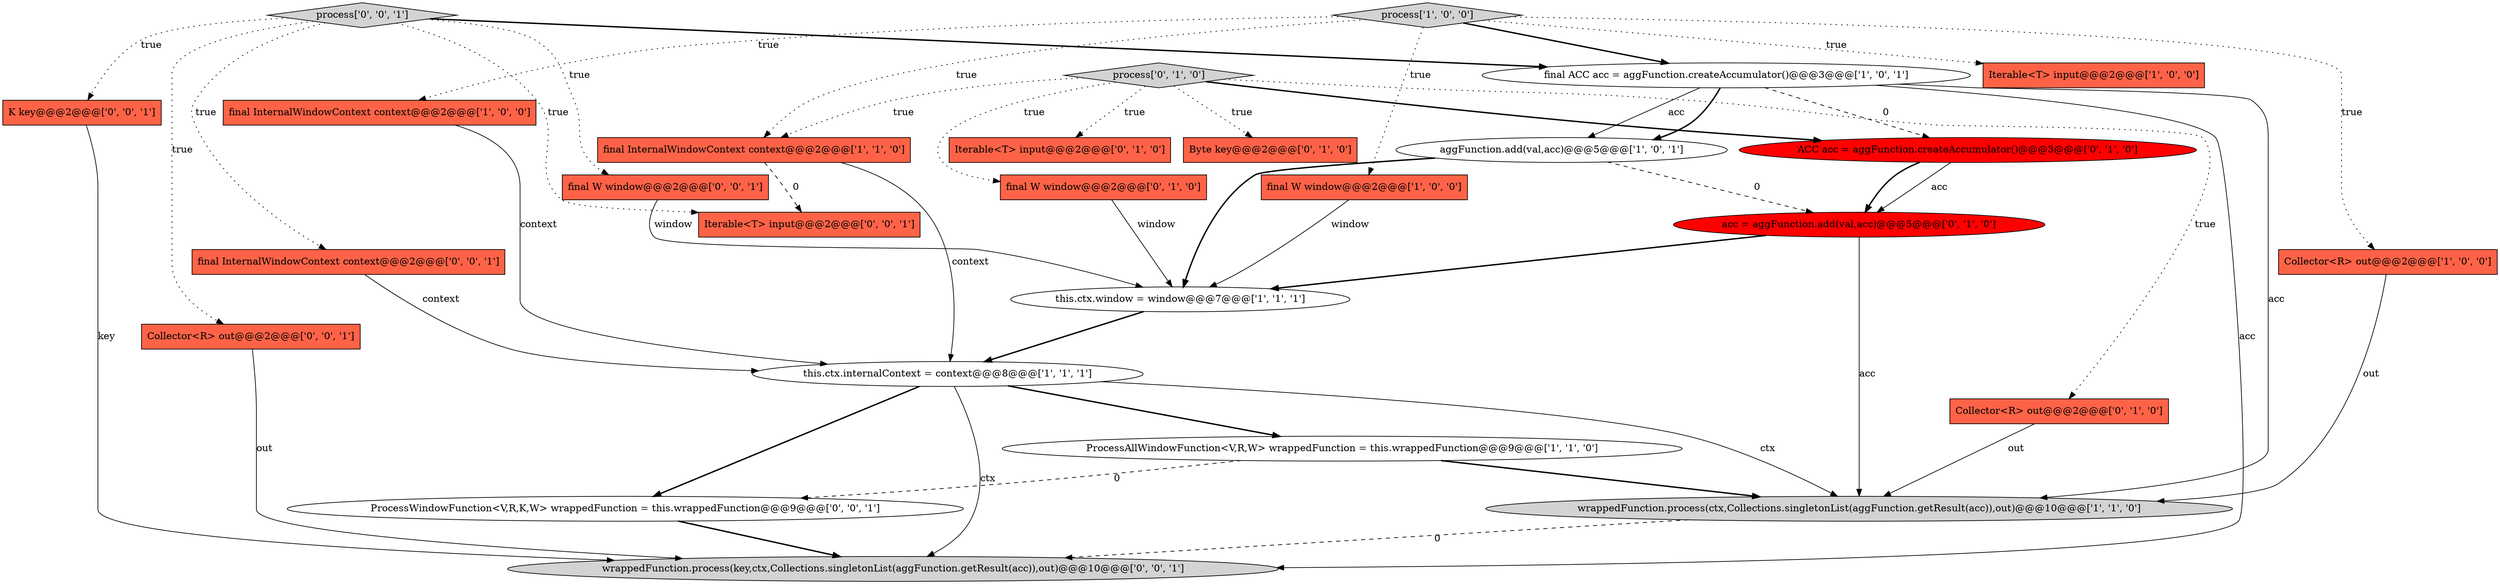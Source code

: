 digraph {
13 [style = filled, label = "ACC acc = aggFunction.createAccumulator()@@@3@@@['0', '1', '0']", fillcolor = red, shape = ellipse image = "AAA1AAABBB2BBB"];
11 [style = filled, label = "ProcessAllWindowFunction<V,R,W> wrappedFunction = this.wrappedFunction@@@9@@@['1', '1', '0']", fillcolor = white, shape = ellipse image = "AAA0AAABBB1BBB"];
26 [style = filled, label = "Iterable<T> input@@@2@@@['0', '0', '1']", fillcolor = tomato, shape = box image = "AAA0AAABBB3BBB"];
19 [style = filled, label = "final W window@@@2@@@['0', '0', '1']", fillcolor = tomato, shape = box image = "AAA0AAABBB3BBB"];
21 [style = filled, label = "wrappedFunction.process(key,ctx,Collections.singletonList(aggFunction.getResult(acc)),out)@@@10@@@['0', '0', '1']", fillcolor = lightgray, shape = ellipse image = "AAA0AAABBB3BBB"];
25 [style = filled, label = "K key@@@2@@@['0', '0', '1']", fillcolor = tomato, shape = box image = "AAA0AAABBB3BBB"];
1 [style = filled, label = "final W window@@@2@@@['1', '0', '0']", fillcolor = tomato, shape = box image = "AAA0AAABBB1BBB"];
2 [style = filled, label = "Iterable<T> input@@@2@@@['1', '0', '0']", fillcolor = tomato, shape = box image = "AAA0AAABBB1BBB"];
22 [style = filled, label = "Collector<R> out@@@2@@@['0', '0', '1']", fillcolor = tomato, shape = box image = "AAA0AAABBB3BBB"];
5 [style = filled, label = "final ACC acc = aggFunction.createAccumulator()@@@3@@@['1', '0', '1']", fillcolor = white, shape = ellipse image = "AAA0AAABBB1BBB"];
18 [style = filled, label = "Collector<R> out@@@2@@@['0', '1', '0']", fillcolor = tomato, shape = box image = "AAA0AAABBB2BBB"];
20 [style = filled, label = "final InternalWindowContext context@@@2@@@['0', '0', '1']", fillcolor = tomato, shape = box image = "AAA0AAABBB3BBB"];
3 [style = filled, label = "this.ctx.window = window@@@7@@@['1', '1', '1']", fillcolor = white, shape = ellipse image = "AAA0AAABBB1BBB"];
7 [style = filled, label = "aggFunction.add(val,acc)@@@5@@@['1', '0', '1']", fillcolor = white, shape = ellipse image = "AAA0AAABBB1BBB"];
8 [style = filled, label = "this.ctx.internalContext = context@@@8@@@['1', '1', '1']", fillcolor = white, shape = ellipse image = "AAA0AAABBB1BBB"];
14 [style = filled, label = "acc = aggFunction.add(val,acc)@@@5@@@['0', '1', '0']", fillcolor = red, shape = ellipse image = "AAA1AAABBB2BBB"];
10 [style = filled, label = "final InternalWindowContext context@@@2@@@['1', '1', '0']", fillcolor = tomato, shape = box image = "AAA0AAABBB1BBB"];
17 [style = filled, label = "Iterable<T> input@@@2@@@['0', '1', '0']", fillcolor = tomato, shape = box image = "AAA0AAABBB2BBB"];
24 [style = filled, label = "process['0', '0', '1']", fillcolor = lightgray, shape = diamond image = "AAA0AAABBB3BBB"];
4 [style = filled, label = "Collector<R> out@@@2@@@['1', '0', '0']", fillcolor = tomato, shape = box image = "AAA0AAABBB1BBB"];
9 [style = filled, label = "wrappedFunction.process(ctx,Collections.singletonList(aggFunction.getResult(acc)),out)@@@10@@@['1', '1', '0']", fillcolor = lightgray, shape = ellipse image = "AAA0AAABBB1BBB"];
15 [style = filled, label = "process['0', '1', '0']", fillcolor = lightgray, shape = diamond image = "AAA0AAABBB2BBB"];
12 [style = filled, label = "Byte key@@@2@@@['0', '1', '0']", fillcolor = tomato, shape = box image = "AAA0AAABBB2BBB"];
6 [style = filled, label = "process['1', '0', '0']", fillcolor = lightgray, shape = diamond image = "AAA0AAABBB1BBB"];
23 [style = filled, label = "ProcessWindowFunction<V,R,K,W> wrappedFunction = this.wrappedFunction@@@9@@@['0', '0', '1']", fillcolor = white, shape = ellipse image = "AAA0AAABBB3BBB"];
16 [style = filled, label = "final W window@@@2@@@['0', '1', '0']", fillcolor = tomato, shape = box image = "AAA0AAABBB2BBB"];
0 [style = filled, label = "final InternalWindowContext context@@@2@@@['1', '0', '0']", fillcolor = tomato, shape = box image = "AAA0AAABBB1BBB"];
5->13 [style = dashed, label="0"];
14->3 [style = bold, label=""];
15->13 [style = bold, label=""];
8->23 [style = bold, label=""];
5->7 [style = solid, label="acc"];
24->25 [style = dotted, label="true"];
8->21 [style = solid, label="ctx"];
4->9 [style = solid, label="out"];
7->14 [style = dashed, label="0"];
19->3 [style = solid, label="window"];
15->18 [style = dotted, label="true"];
6->1 [style = dotted, label="true"];
1->3 [style = solid, label="window"];
5->9 [style = solid, label="acc"];
20->8 [style = solid, label="context"];
11->23 [style = dashed, label="0"];
15->10 [style = dotted, label="true"];
0->8 [style = solid, label="context"];
13->14 [style = solid, label="acc"];
15->16 [style = dotted, label="true"];
11->9 [style = bold, label=""];
7->3 [style = bold, label=""];
16->3 [style = solid, label="window"];
24->5 [style = bold, label=""];
15->17 [style = dotted, label="true"];
25->21 [style = solid, label="key"];
6->10 [style = dotted, label="true"];
6->5 [style = bold, label=""];
10->26 [style = dashed, label="0"];
6->2 [style = dotted, label="true"];
6->4 [style = dotted, label="true"];
23->21 [style = bold, label=""];
24->26 [style = dotted, label="true"];
9->21 [style = dashed, label="0"];
24->22 [style = dotted, label="true"];
3->8 [style = bold, label=""];
24->20 [style = dotted, label="true"];
5->21 [style = solid, label="acc"];
18->9 [style = solid, label="out"];
15->12 [style = dotted, label="true"];
5->7 [style = bold, label=""];
24->19 [style = dotted, label="true"];
6->0 [style = dotted, label="true"];
14->9 [style = solid, label="acc"];
8->11 [style = bold, label=""];
13->14 [style = bold, label=""];
8->9 [style = solid, label="ctx"];
22->21 [style = solid, label="out"];
10->8 [style = solid, label="context"];
}
